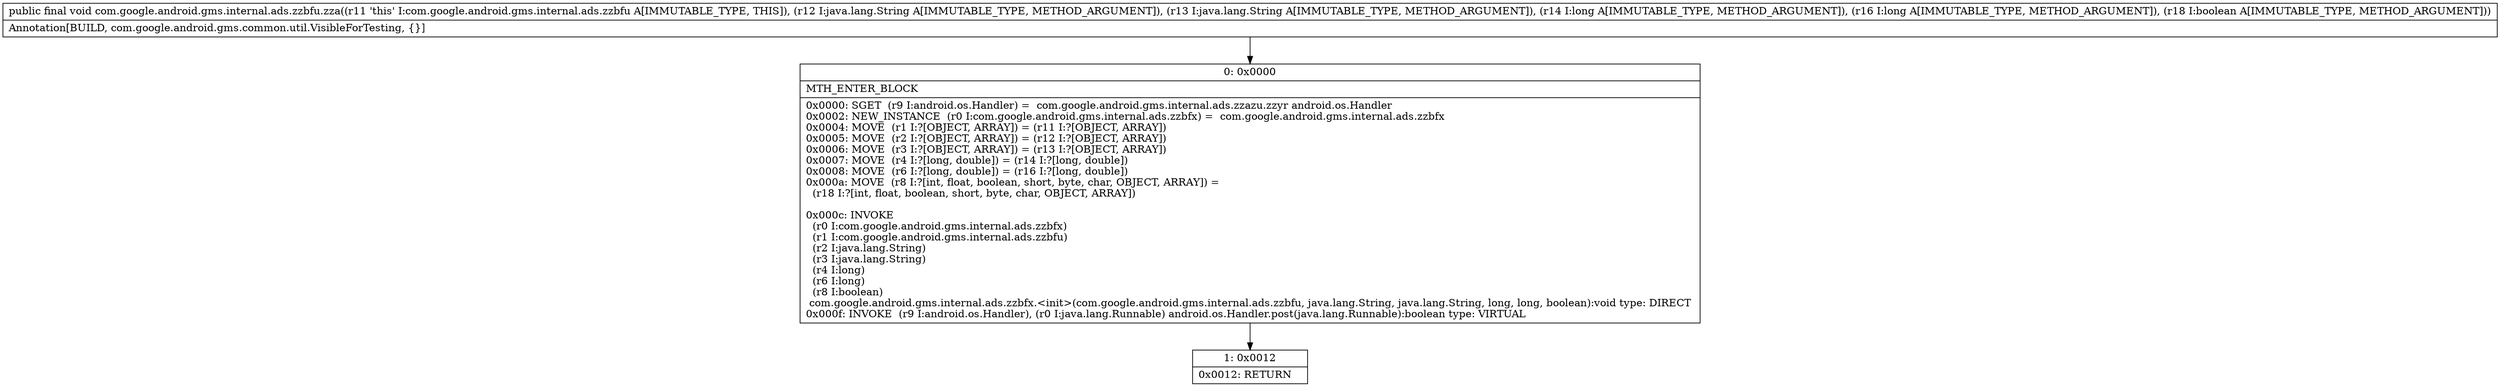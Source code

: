 digraph "CFG forcom.google.android.gms.internal.ads.zzbfu.zza(Ljava\/lang\/String;Ljava\/lang\/String;JJZ)V" {
Node_0 [shape=record,label="{0\:\ 0x0000|MTH_ENTER_BLOCK\l|0x0000: SGET  (r9 I:android.os.Handler) =  com.google.android.gms.internal.ads.zzazu.zzyr android.os.Handler \l0x0002: NEW_INSTANCE  (r0 I:com.google.android.gms.internal.ads.zzbfx) =  com.google.android.gms.internal.ads.zzbfx \l0x0004: MOVE  (r1 I:?[OBJECT, ARRAY]) = (r11 I:?[OBJECT, ARRAY]) \l0x0005: MOVE  (r2 I:?[OBJECT, ARRAY]) = (r12 I:?[OBJECT, ARRAY]) \l0x0006: MOVE  (r3 I:?[OBJECT, ARRAY]) = (r13 I:?[OBJECT, ARRAY]) \l0x0007: MOVE  (r4 I:?[long, double]) = (r14 I:?[long, double]) \l0x0008: MOVE  (r6 I:?[long, double]) = (r16 I:?[long, double]) \l0x000a: MOVE  (r8 I:?[int, float, boolean, short, byte, char, OBJECT, ARRAY]) = \l  (r18 I:?[int, float, boolean, short, byte, char, OBJECT, ARRAY])\l \l0x000c: INVOKE  \l  (r0 I:com.google.android.gms.internal.ads.zzbfx)\l  (r1 I:com.google.android.gms.internal.ads.zzbfu)\l  (r2 I:java.lang.String)\l  (r3 I:java.lang.String)\l  (r4 I:long)\l  (r6 I:long)\l  (r8 I:boolean)\l com.google.android.gms.internal.ads.zzbfx.\<init\>(com.google.android.gms.internal.ads.zzbfu, java.lang.String, java.lang.String, long, long, boolean):void type: DIRECT \l0x000f: INVOKE  (r9 I:android.os.Handler), (r0 I:java.lang.Runnable) android.os.Handler.post(java.lang.Runnable):boolean type: VIRTUAL \l}"];
Node_1 [shape=record,label="{1\:\ 0x0012|0x0012: RETURN   \l}"];
MethodNode[shape=record,label="{public final void com.google.android.gms.internal.ads.zzbfu.zza((r11 'this' I:com.google.android.gms.internal.ads.zzbfu A[IMMUTABLE_TYPE, THIS]), (r12 I:java.lang.String A[IMMUTABLE_TYPE, METHOD_ARGUMENT]), (r13 I:java.lang.String A[IMMUTABLE_TYPE, METHOD_ARGUMENT]), (r14 I:long A[IMMUTABLE_TYPE, METHOD_ARGUMENT]), (r16 I:long A[IMMUTABLE_TYPE, METHOD_ARGUMENT]), (r18 I:boolean A[IMMUTABLE_TYPE, METHOD_ARGUMENT]))  | Annotation[BUILD, com.google.android.gms.common.util.VisibleForTesting, \{\}]\l}"];
MethodNode -> Node_0;
Node_0 -> Node_1;
}

